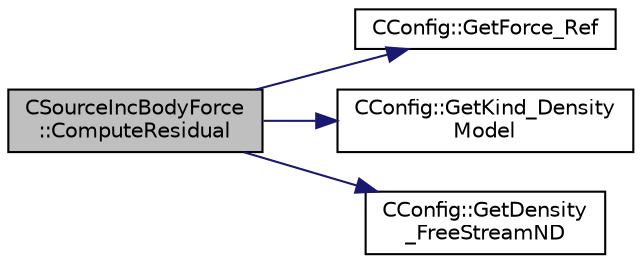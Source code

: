 digraph "CSourceIncBodyForce::ComputeResidual"
{
  edge [fontname="Helvetica",fontsize="10",labelfontname="Helvetica",labelfontsize="10"];
  node [fontname="Helvetica",fontsize="10",shape=record];
  rankdir="LR";
  Node5 [label="CSourceIncBodyForce\l::ComputeResidual",height=0.2,width=0.4,color="black", fillcolor="grey75", style="filled", fontcolor="black"];
  Node5 -> Node6 [color="midnightblue",fontsize="10",style="solid",fontname="Helvetica"];
  Node6 [label="CConfig::GetForce_Ref",height=0.2,width=0.4,color="black", fillcolor="white", style="filled",URL="$class_c_config.html#af81b7fb1443c3d595aadd29d5f13accb",tooltip="Get the value of the reference force for non-dimensionalization. "];
  Node5 -> Node7 [color="midnightblue",fontsize="10",style="solid",fontname="Helvetica"];
  Node7 [label="CConfig::GetKind_Density\lModel",height=0.2,width=0.4,color="black", fillcolor="white", style="filled",URL="$class_c_config.html#a6ac5dedb352b8312970fe6102e5547f6",tooltip="Option to define the density model for incompressible flows. "];
  Node5 -> Node8 [color="midnightblue",fontsize="10",style="solid",fontname="Helvetica"];
  Node8 [label="CConfig::GetDensity\l_FreeStreamND",height=0.2,width=0.4,color="black", fillcolor="white", style="filled",URL="$class_c_config.html#acc0e8477d26aab6003845d62cb43b0fa",tooltip="Get the value of the non-dimensionalized freestream density. "];
}
